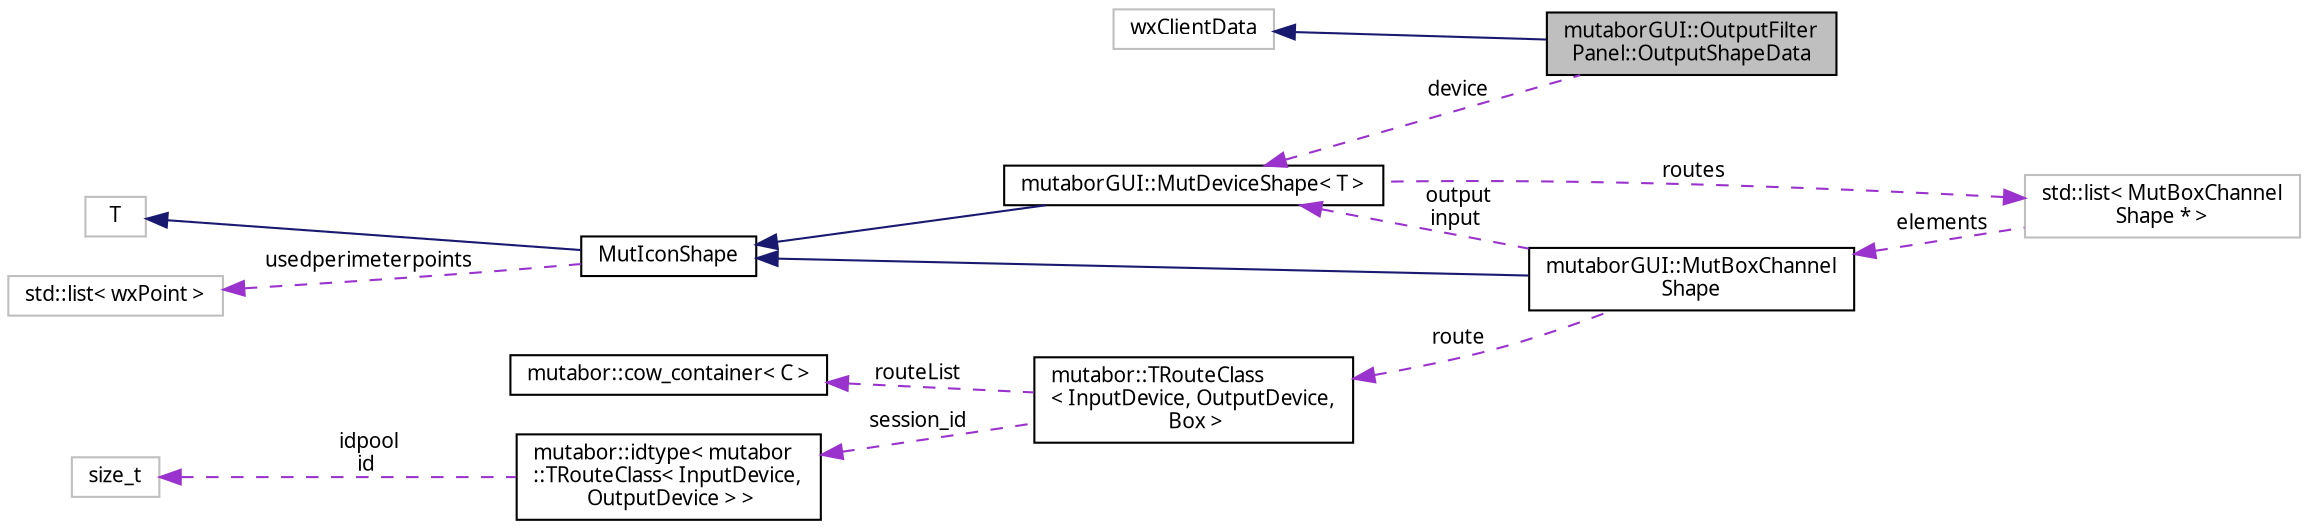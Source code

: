 digraph "mutaborGUI::OutputFilterPanel::OutputShapeData"
{
  edge [fontname="Sans",fontsize="10",labelfontname="Sans",labelfontsize="10"];
  node [fontname="Sans",fontsize="10",shape=record];
  rankdir="LR";
  Node2 [label="mutaborGUI::OutputFilter\lPanel::OutputShapeData",height=0.2,width=0.4,color="black", fillcolor="grey75", style="filled", fontcolor="black"];
  Node3 -> Node2 [dir="back",color="midnightblue",fontsize="10",style="solid",fontname="Sans"];
  Node3 [label="wxClientData",height=0.2,width=0.4,color="grey75", fillcolor="white", style="filled"];
  Node4 -> Node2 [dir="back",color="darkorchid3",fontsize="10",style="dashed",label=" device" ,fontname="Sans"];
  Node4 [label="mutaborGUI::MutDeviceShape\< T \>",height=0.2,width=0.4,color="black", fillcolor="white", style="filled",URL="$d3/d4c/classmutaborGUI_1_1MutDeviceShape.html"];
  Node5 -> Node4 [dir="back",color="midnightblue",fontsize="10",style="solid",fontname="Sans"];
  Node5 [label="MutIconShape",height=0.2,width=0.4,color="black", fillcolor="white", style="filled",URL="$d5/d12/classMutIconShapeClass.html",tooltip="An icon control with static text. "];
  Node6 -> Node5 [dir="back",color="midnightblue",fontsize="10",style="solid",fontname="Sans"];
  Node6 [label="T",height=0.2,width=0.4,color="grey75", fillcolor="white", style="filled"];
  Node7 -> Node5 [dir="back",color="darkorchid3",fontsize="10",style="dashed",label=" usedperimeterpoints" ,fontname="Sans"];
  Node7 [label="std::list\< wxPoint \>",height=0.2,width=0.4,color="grey75", fillcolor="white", style="filled"];
  Node8 -> Node4 [dir="back",color="darkorchid3",fontsize="10",style="dashed",label=" routes" ,fontname="Sans"];
  Node8 [label="std::list\< MutBoxChannel\lShape * \>",height=0.2,width=0.4,color="grey75", fillcolor="white", style="filled"];
  Node9 -> Node8 [dir="back",color="darkorchid3",fontsize="10",style="dashed",label=" elements" ,fontname="Sans"];
  Node9 [label="mutaborGUI::MutBoxChannel\lShape",height=0.2,width=0.4,color="black", fillcolor="white", style="filled",URL="$d8/d8e/classmutaborGUI_1_1MutBoxChannelShape.html"];
  Node5 -> Node9 [dir="back",color="midnightblue",fontsize="10",style="solid",fontname="Sans"];
  Node10 -> Node9 [dir="back",color="darkorchid3",fontsize="10",style="dashed",label=" route" ,fontname="Sans"];
  Node10 [label="mutabor::TRouteClass\l\< InputDevice, OutputDevice,\l Box \>",height=0.2,width=0.4,color="black", fillcolor="white", style="filled",URL="$db/d05/classmutabor_1_1TRouteClass.html"];
  Node11 -> Node10 [dir="back",color="darkorchid3",fontsize="10",style="dashed",label=" routeList" ,fontname="Sans"];
  Node11 [label="mutabor::cow_container\< C \>",height=0.2,width=0.4,color="black", fillcolor="white", style="filled",URL="$df/d40/classmutabor_1_1cow__container.html"];
  Node12 -> Node10 [dir="back",color="darkorchid3",fontsize="10",style="dashed",label=" session_id" ,fontname="Sans"];
  Node12 [label="mutabor::idtype\< mutabor\l::TRouteClass\< InputDevice,\l OutputDevice \> \>",height=0.2,width=0.4,color="black", fillcolor="white", style="filled",URL="$d7/dce/classmutabor_1_1idtype.html"];
  Node13 -> Node12 [dir="back",color="darkorchid3",fontsize="10",style="dashed",label=" idpool\nid" ,fontname="Sans"];
  Node13 [label="size_t",height=0.2,width=0.4,color="grey75", fillcolor="white", style="filled"];
  Node4 -> Node9 [dir="back",color="darkorchid3",fontsize="10",style="dashed",label=" output\ninput" ,fontname="Sans"];
}
